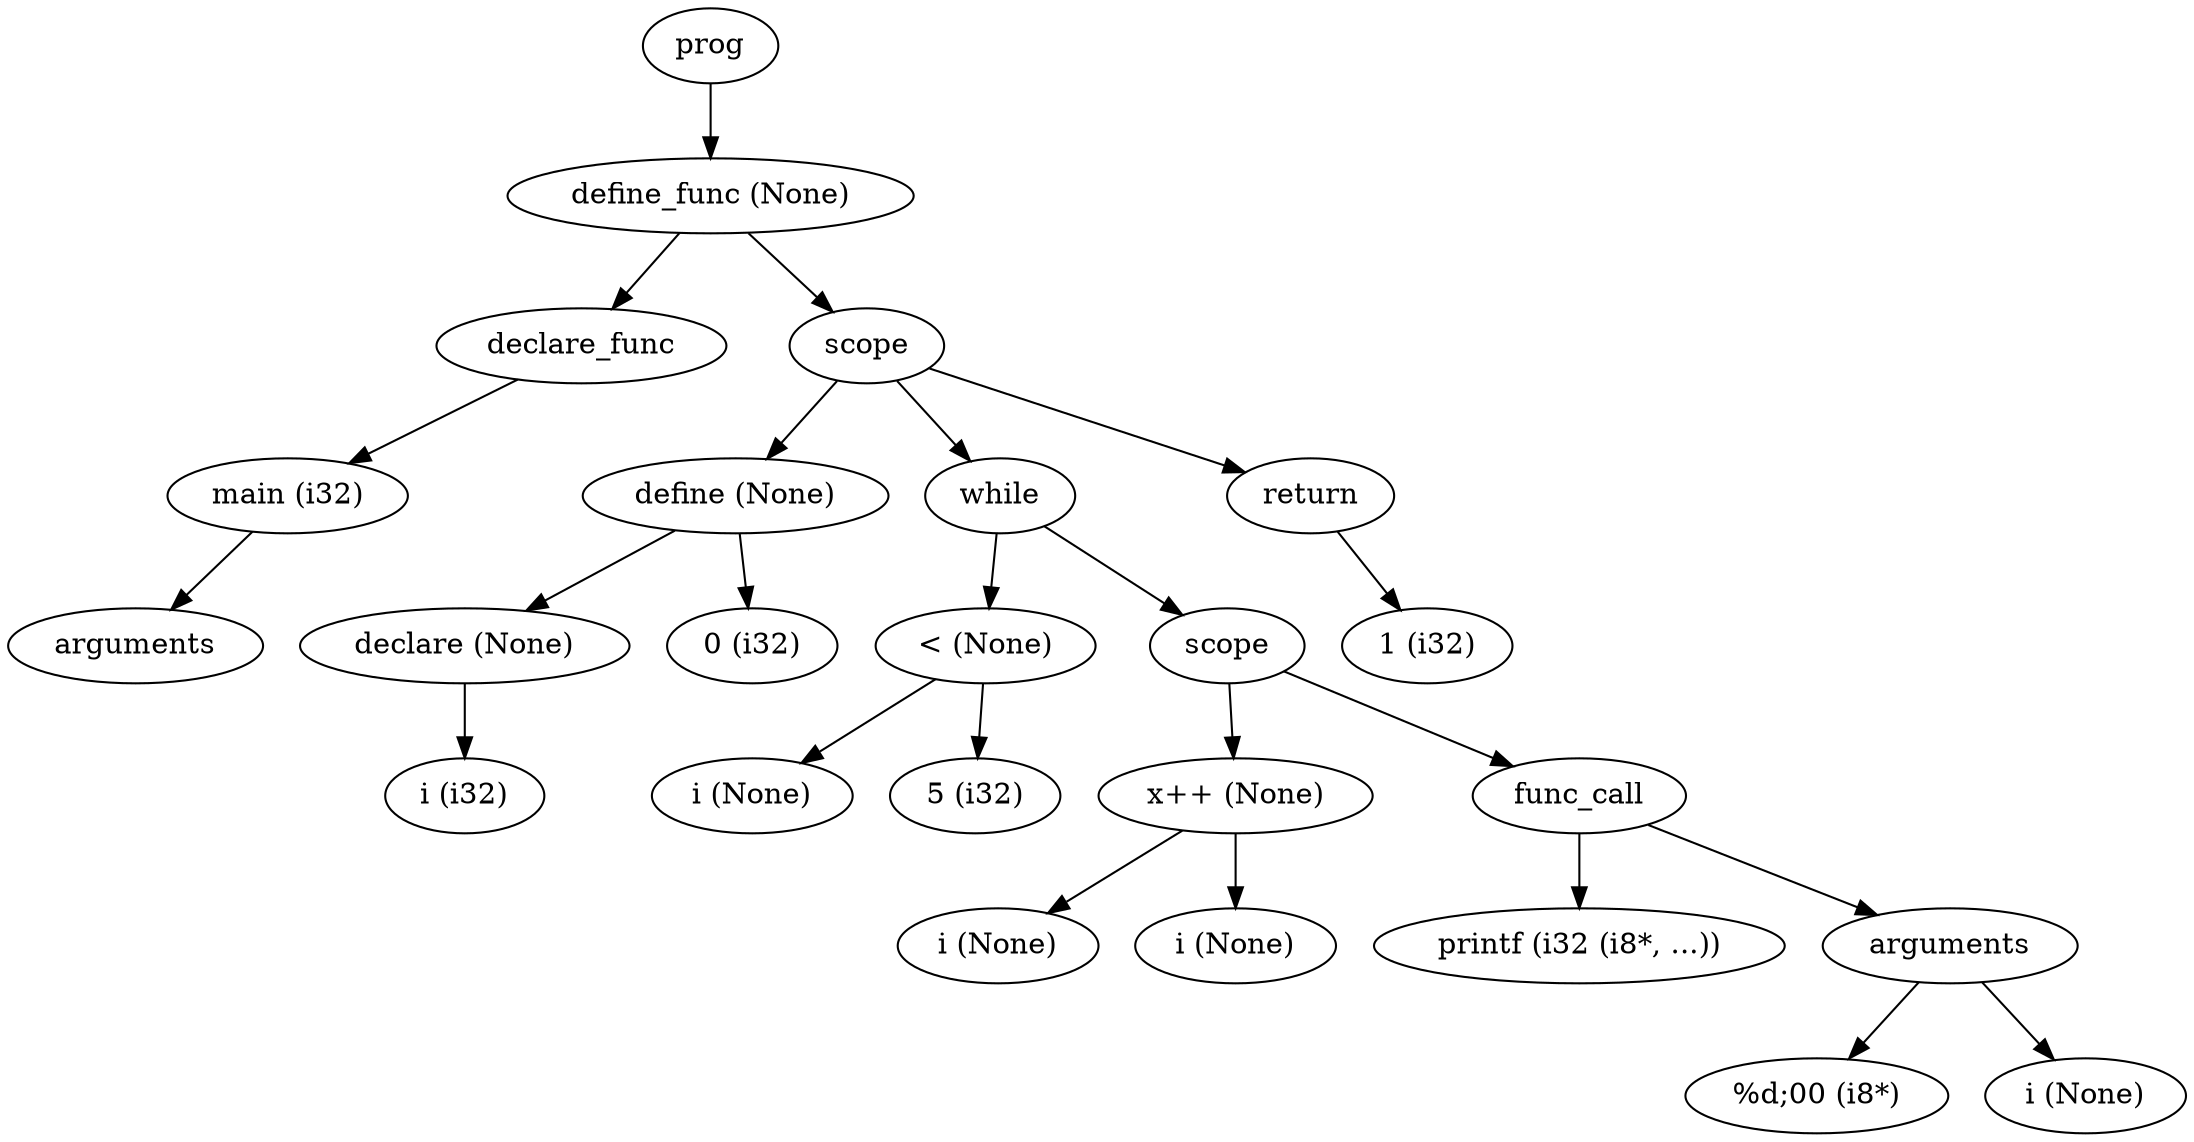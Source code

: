 digraph AST {
	node0[label="prog"]
	node1[label="define_func (None)"]
	node0->node1
	node2[label="declare_func"]
	node1->node2
	node3[label="main (i32)"]
	node2->node3
	node4[label="arguments"]
	node3->node4
	node5[label="scope"]
	node1->node5
	node6[label="define (None)"]
	node5->node6
	node7[label="declare (None)"]
	node6->node7
	node8[label="i (i32)"]
	node7->node8
	node9[label="0 (i32)"]
	node6->node9
	node10[label="while"]
	node5->node10
	node11[label="< (None)"]
	node10->node11
	node12[label="i (None)"]
	node11->node12
	node13[label="5 (i32)"]
	node11->node13
	node14[label="scope"]
	node10->node14
	node15[label="x++ (None)"]
	node14->node15
	node16[label="i (None)"]
	node15->node16
	node17[label="i (None)"]
	node15->node17
	node18[label="func_call"]
	node14->node18
	node19[label="printf (i32 (i8*, ...))"]
	node18->node19
	node20[label="arguments"]
	node18->node20
	node21[label="%d;\00 (i8*)"]
	node20->node21
	node22[label="i (None)"]
	node20->node22
	node23[label="return"]
	node5->node23
	node24[label="1 (i32)"]
	node23->node24
}